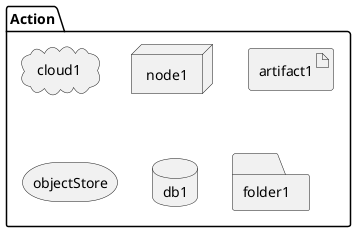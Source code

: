 @startuml

package  "Action" {
  cloud cloud1
  node node1
  artifact artifact1
  storage objectStore
  database db1
  folder folder1
}

@enduml
